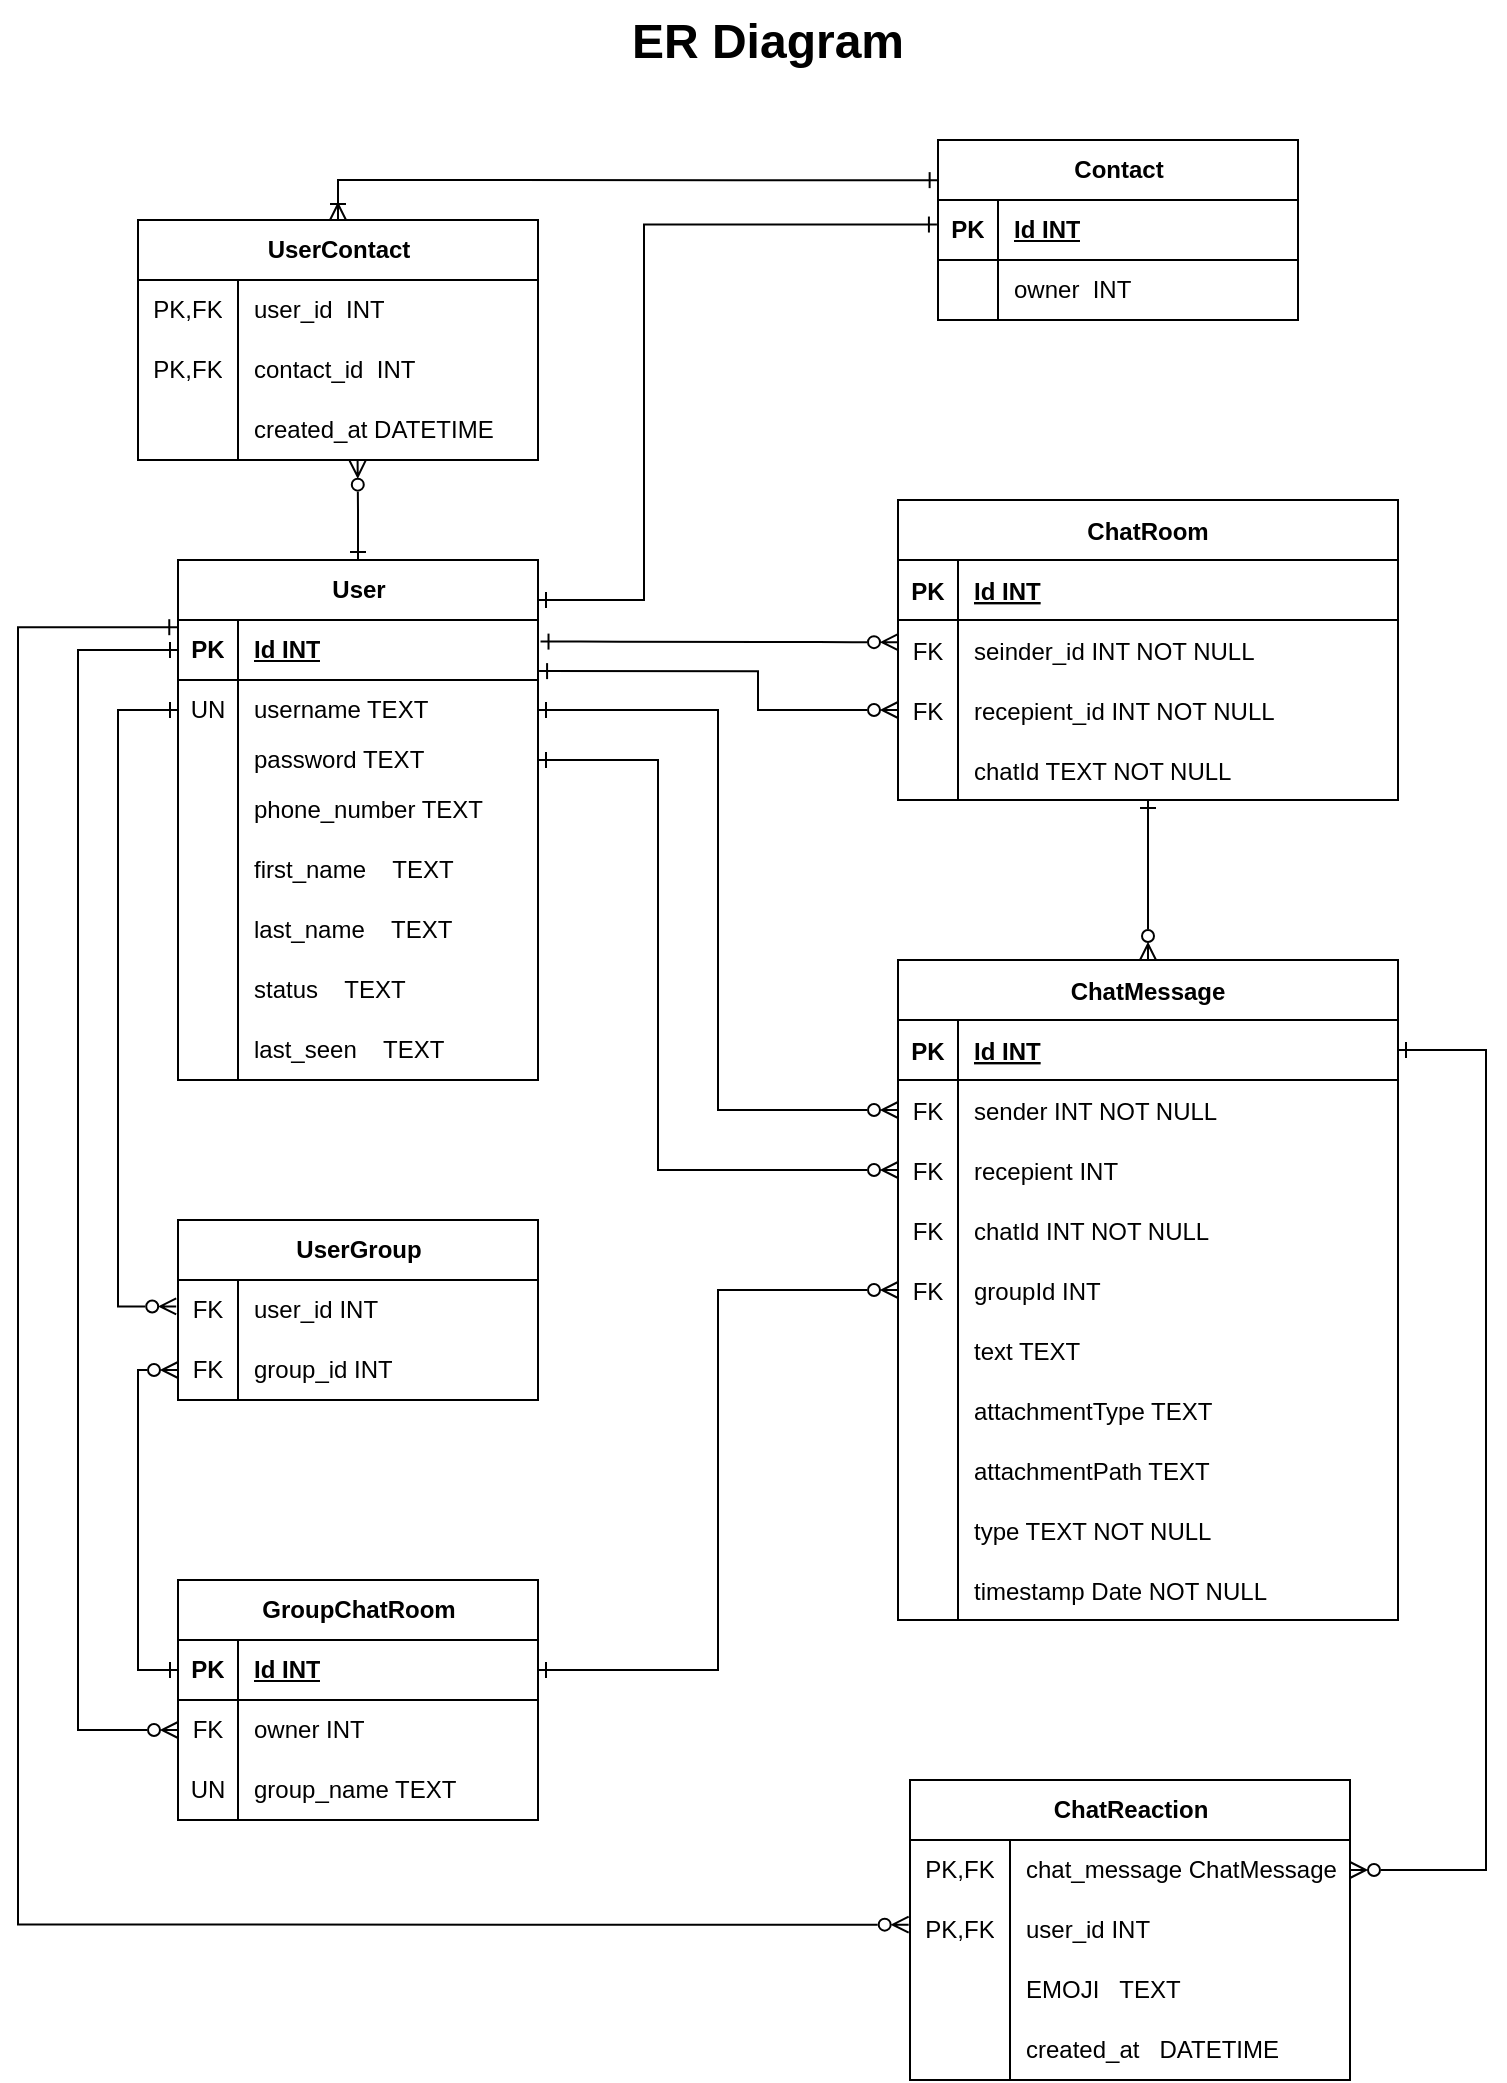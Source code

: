 <mxfile version="24.4.8" type="device">
  <diagram id="R2lEEEUBdFMjLlhIrx00" name="Page-1">
    <mxGraphModel dx="1434" dy="835" grid="1" gridSize="10" guides="1" tooltips="1" connect="1" arrows="1" fold="1" page="1" pageScale="1" pageWidth="850" pageHeight="1100" math="0" shadow="0" extFonts="Permanent Marker^https://fonts.googleapis.com/css?family=Permanent+Marker">
      <root>
        <mxCell id="0" />
        <mxCell id="1" parent="0" />
        <mxCell id="C-vyLk0tnHw3VtMMgP7b-1" value="" style="edgeStyle=entityRelationEdgeStyle;endArrow=ERzeroToMany;startArrow=ERone;endFill=0;startFill=0;exitX=1.007;exitY=0.36;exitDx=0;exitDy=0;entryX=0;entryY=0.369;entryDx=0;entryDy=0;entryPerimeter=0;exitPerimeter=0;" parent="1" source="bMunVsMbUiDfaoadQTU7-19" target="C-vyLk0tnHw3VtMMgP7b-9" edge="1">
          <mxGeometry width="100" height="100" relative="1" as="geometry">
            <mxPoint x="360" y="245.0" as="sourcePoint" />
            <mxPoint x="470" y="670" as="targetPoint" />
          </mxGeometry>
        </mxCell>
        <mxCell id="lLktH2KcSlSez15LRrK1-5" style="edgeStyle=orthogonalEdgeStyle;rounded=0;orthogonalLoop=1;jettySize=auto;html=1;entryX=0.5;entryY=0;entryDx=0;entryDy=0;endArrow=ERzeroToMany;endFill=0;startArrow=ERone;startFill=0;" parent="1" source="C-vyLk0tnHw3VtMMgP7b-2" target="C-vyLk0tnHw3VtMMgP7b-13" edge="1">
          <mxGeometry relative="1" as="geometry" />
        </mxCell>
        <mxCell id="C-vyLk0tnHw3VtMMgP7b-2" value="ChatRoom" style="shape=table;startSize=30;container=1;collapsible=1;childLayout=tableLayout;fixedRows=1;rowLines=0;fontStyle=1;align=center;resizeLast=1;" parent="1" vertex="1">
          <mxGeometry x="490" y="250" width="250" height="150" as="geometry" />
        </mxCell>
        <mxCell id="C-vyLk0tnHw3VtMMgP7b-3" value="" style="shape=partialRectangle;collapsible=0;dropTarget=0;pointerEvents=0;fillColor=none;points=[[0,0.5],[1,0.5]];portConstraint=eastwest;top=0;left=0;right=0;bottom=1;" parent="C-vyLk0tnHw3VtMMgP7b-2" vertex="1">
          <mxGeometry y="30" width="250" height="30" as="geometry" />
        </mxCell>
        <mxCell id="C-vyLk0tnHw3VtMMgP7b-4" value="PK" style="shape=partialRectangle;overflow=hidden;connectable=0;fillColor=none;top=0;left=0;bottom=0;right=0;fontStyle=1;" parent="C-vyLk0tnHw3VtMMgP7b-3" vertex="1">
          <mxGeometry width="30" height="30" as="geometry">
            <mxRectangle width="30" height="30" as="alternateBounds" />
          </mxGeometry>
        </mxCell>
        <mxCell id="C-vyLk0tnHw3VtMMgP7b-5" value="Id INT" style="shape=partialRectangle;overflow=hidden;connectable=0;fillColor=none;top=0;left=0;bottom=0;right=0;align=left;spacingLeft=6;fontStyle=5;" parent="C-vyLk0tnHw3VtMMgP7b-3" vertex="1">
          <mxGeometry x="30" width="220" height="30" as="geometry">
            <mxRectangle width="220" height="30" as="alternateBounds" />
          </mxGeometry>
        </mxCell>
        <mxCell id="C-vyLk0tnHw3VtMMgP7b-9" value="" style="shape=partialRectangle;collapsible=0;dropTarget=0;pointerEvents=0;fillColor=none;points=[[0,0.5],[1,0.5]];portConstraint=eastwest;top=0;left=0;right=0;bottom=0;" parent="C-vyLk0tnHw3VtMMgP7b-2" vertex="1">
          <mxGeometry y="60" width="250" height="30" as="geometry" />
        </mxCell>
        <mxCell id="C-vyLk0tnHw3VtMMgP7b-10" value="FK" style="shape=partialRectangle;overflow=hidden;connectable=0;fillColor=none;top=0;left=0;bottom=0;right=0;" parent="C-vyLk0tnHw3VtMMgP7b-9" vertex="1">
          <mxGeometry width="30" height="30" as="geometry">
            <mxRectangle width="30" height="30" as="alternateBounds" />
          </mxGeometry>
        </mxCell>
        <mxCell id="C-vyLk0tnHw3VtMMgP7b-11" value="seinder_id INT NOT NULL" style="shape=partialRectangle;overflow=hidden;connectable=0;fillColor=none;top=0;left=0;bottom=0;right=0;align=left;spacingLeft=6;" parent="C-vyLk0tnHw3VtMMgP7b-9" vertex="1">
          <mxGeometry x="30" width="220" height="30" as="geometry">
            <mxRectangle width="220" height="30" as="alternateBounds" />
          </mxGeometry>
        </mxCell>
        <mxCell id="bMunVsMbUiDfaoadQTU7-78" value="" style="shape=partialRectangle;collapsible=0;dropTarget=0;pointerEvents=0;fillColor=none;points=[[0,0.5],[1,0.5]];portConstraint=eastwest;top=0;left=0;right=0;bottom=0;" parent="C-vyLk0tnHw3VtMMgP7b-2" vertex="1">
          <mxGeometry y="90" width="250" height="30" as="geometry" />
        </mxCell>
        <mxCell id="bMunVsMbUiDfaoadQTU7-79" value="FK" style="shape=partialRectangle;overflow=hidden;connectable=0;fillColor=none;top=0;left=0;bottom=0;right=0;" parent="bMunVsMbUiDfaoadQTU7-78" vertex="1">
          <mxGeometry width="30" height="30" as="geometry">
            <mxRectangle width="30" height="30" as="alternateBounds" />
          </mxGeometry>
        </mxCell>
        <mxCell id="bMunVsMbUiDfaoadQTU7-80" value="recepient_id INT NOT NULL" style="shape=partialRectangle;overflow=hidden;connectable=0;fillColor=none;top=0;left=0;bottom=0;right=0;align=left;spacingLeft=6;" parent="bMunVsMbUiDfaoadQTU7-78" vertex="1">
          <mxGeometry x="30" width="220" height="30" as="geometry">
            <mxRectangle width="220" height="30" as="alternateBounds" />
          </mxGeometry>
        </mxCell>
        <mxCell id="C-vyLk0tnHw3VtMMgP7b-6" value="" style="shape=partialRectangle;collapsible=0;dropTarget=0;pointerEvents=0;fillColor=none;points=[[0,0.5],[1,0.5]];portConstraint=eastwest;top=0;left=0;right=0;bottom=0;" parent="C-vyLk0tnHw3VtMMgP7b-2" vertex="1">
          <mxGeometry y="120" width="250" height="30" as="geometry" />
        </mxCell>
        <mxCell id="C-vyLk0tnHw3VtMMgP7b-7" value="" style="shape=partialRectangle;overflow=hidden;connectable=0;fillColor=none;top=0;left=0;bottom=0;right=0;" parent="C-vyLk0tnHw3VtMMgP7b-6" vertex="1">
          <mxGeometry width="30" height="30" as="geometry">
            <mxRectangle width="30" height="30" as="alternateBounds" />
          </mxGeometry>
        </mxCell>
        <mxCell id="C-vyLk0tnHw3VtMMgP7b-8" value="chatId TEXT NOT NULL" style="shape=partialRectangle;overflow=hidden;connectable=0;fillColor=none;top=0;left=0;bottom=0;right=0;align=left;spacingLeft=6;" parent="C-vyLk0tnHw3VtMMgP7b-6" vertex="1">
          <mxGeometry x="30" width="220" height="30" as="geometry">
            <mxRectangle width="220" height="30" as="alternateBounds" />
          </mxGeometry>
        </mxCell>
        <mxCell id="yRsMwggTrDr7dZUMtXAs-10" style="edgeStyle=orthogonalEdgeStyle;rounded=0;orthogonalLoop=1;jettySize=auto;html=1;entryX=0;entryY=0.5;entryDx=0;entryDy=0;endArrow=ERzeroToMany;endFill=0;startArrow=ERone;startFill=0;exitX=1;exitY=0.5;exitDx=0;exitDy=0;" parent="1" source="bMunVsMbUiDfaoadQTU7-22" target="C-vyLk0tnHw3VtMMgP7b-17" edge="1">
          <mxGeometry relative="1" as="geometry">
            <mxPoint x="235" y="430" as="sourcePoint" />
          </mxGeometry>
        </mxCell>
        <mxCell id="bMunVsMbUiDfaoadQTU7-18" value="User" style="shape=table;startSize=30;container=1;collapsible=1;childLayout=tableLayout;fixedRows=1;rowLines=0;fontStyle=1;align=center;resizeLast=1;html=1;" parent="1" vertex="1">
          <mxGeometry x="130" y="280" width="180" height="260" as="geometry" />
        </mxCell>
        <mxCell id="bMunVsMbUiDfaoadQTU7-19" value="" style="shape=tableRow;horizontal=0;startSize=0;swimlaneHead=0;swimlaneBody=0;fillColor=none;collapsible=0;dropTarget=0;points=[[0,0.5],[1,0.5]];portConstraint=eastwest;top=0;left=0;right=0;bottom=1;" parent="bMunVsMbUiDfaoadQTU7-18" vertex="1">
          <mxGeometry y="30" width="180" height="30" as="geometry" />
        </mxCell>
        <mxCell id="bMunVsMbUiDfaoadQTU7-20" value="PK" style="shape=partialRectangle;connectable=0;fillColor=none;top=0;left=0;bottom=0;right=0;fontStyle=1;overflow=hidden;whiteSpace=wrap;html=1;" parent="bMunVsMbUiDfaoadQTU7-19" vertex="1">
          <mxGeometry width="30" height="30" as="geometry">
            <mxRectangle width="30" height="30" as="alternateBounds" />
          </mxGeometry>
        </mxCell>
        <mxCell id="bMunVsMbUiDfaoadQTU7-21" value="Id INT" style="shape=partialRectangle;connectable=0;fillColor=none;top=0;left=0;bottom=0;right=0;align=left;spacingLeft=6;fontStyle=5;overflow=hidden;whiteSpace=wrap;html=1;" parent="bMunVsMbUiDfaoadQTU7-19" vertex="1">
          <mxGeometry x="30" width="150" height="30" as="geometry">
            <mxRectangle width="150" height="30" as="alternateBounds" />
          </mxGeometry>
        </mxCell>
        <mxCell id="bMunVsMbUiDfaoadQTU7-22" value="" style="shape=tableRow;horizontal=0;startSize=0;swimlaneHead=0;swimlaneBody=0;fillColor=none;collapsible=0;dropTarget=0;points=[[0,0.5],[1,0.5]];portConstraint=eastwest;top=0;left=0;right=0;bottom=0;" parent="bMunVsMbUiDfaoadQTU7-18" vertex="1">
          <mxGeometry y="60" width="180" height="30" as="geometry" />
        </mxCell>
        <mxCell id="bMunVsMbUiDfaoadQTU7-23" value="UN" style="shape=partialRectangle;connectable=0;fillColor=none;top=0;left=0;bottom=0;right=0;editable=1;overflow=hidden;whiteSpace=wrap;html=1;" parent="bMunVsMbUiDfaoadQTU7-22" vertex="1">
          <mxGeometry width="30" height="30" as="geometry">
            <mxRectangle width="30" height="30" as="alternateBounds" />
          </mxGeometry>
        </mxCell>
        <mxCell id="bMunVsMbUiDfaoadQTU7-24" value="username TEXT" style="shape=partialRectangle;connectable=0;fillColor=none;top=0;left=0;bottom=0;right=0;align=left;spacingLeft=6;overflow=hidden;whiteSpace=wrap;html=1;" parent="bMunVsMbUiDfaoadQTU7-22" vertex="1">
          <mxGeometry x="30" width="150" height="30" as="geometry">
            <mxRectangle width="150" height="30" as="alternateBounds" />
          </mxGeometry>
        </mxCell>
        <mxCell id="bMunVsMbUiDfaoadQTU7-25" value="" style="shape=tableRow;horizontal=0;startSize=0;swimlaneHead=0;swimlaneBody=0;fillColor=none;collapsible=0;dropTarget=0;points=[[0,0.5],[1,0.5]];portConstraint=eastwest;top=0;left=0;right=0;bottom=0;" parent="bMunVsMbUiDfaoadQTU7-18" vertex="1">
          <mxGeometry y="90" width="180" height="20" as="geometry" />
        </mxCell>
        <mxCell id="bMunVsMbUiDfaoadQTU7-26" value="" style="shape=partialRectangle;connectable=0;fillColor=none;top=0;left=0;bottom=0;right=0;editable=1;overflow=hidden;whiteSpace=wrap;html=1;" parent="bMunVsMbUiDfaoadQTU7-25" vertex="1">
          <mxGeometry width="30" height="20" as="geometry">
            <mxRectangle width="30" height="20" as="alternateBounds" />
          </mxGeometry>
        </mxCell>
        <mxCell id="bMunVsMbUiDfaoadQTU7-27" value="password TEXT" style="shape=partialRectangle;connectable=0;fillColor=none;top=0;left=0;bottom=0;right=0;align=left;spacingLeft=6;overflow=hidden;whiteSpace=wrap;html=1;" parent="bMunVsMbUiDfaoadQTU7-25" vertex="1">
          <mxGeometry x="30" width="150" height="20" as="geometry">
            <mxRectangle width="150" height="20" as="alternateBounds" />
          </mxGeometry>
        </mxCell>
        <mxCell id="bMunVsMbUiDfaoadQTU7-28" value="" style="shape=tableRow;horizontal=0;startSize=0;swimlaneHead=0;swimlaneBody=0;fillColor=none;collapsible=0;dropTarget=0;points=[[0,0.5],[1,0.5]];portConstraint=eastwest;top=0;left=0;right=0;bottom=0;" parent="bMunVsMbUiDfaoadQTU7-18" vertex="1">
          <mxGeometry y="110" width="180" height="30" as="geometry" />
        </mxCell>
        <mxCell id="bMunVsMbUiDfaoadQTU7-29" value="" style="shape=partialRectangle;connectable=0;fillColor=none;top=0;left=0;bottom=0;right=0;editable=1;overflow=hidden;whiteSpace=wrap;html=1;" parent="bMunVsMbUiDfaoadQTU7-28" vertex="1">
          <mxGeometry width="30" height="30" as="geometry">
            <mxRectangle width="30" height="30" as="alternateBounds" />
          </mxGeometry>
        </mxCell>
        <mxCell id="bMunVsMbUiDfaoadQTU7-30" value="phone_number TEXT" style="shape=partialRectangle;connectable=0;fillColor=none;top=0;left=0;bottom=0;right=0;align=left;spacingLeft=6;overflow=hidden;whiteSpace=wrap;html=1;" parent="bMunVsMbUiDfaoadQTU7-28" vertex="1">
          <mxGeometry x="30" width="150" height="30" as="geometry">
            <mxRectangle width="150" height="30" as="alternateBounds" />
          </mxGeometry>
        </mxCell>
        <mxCell id="bMunVsMbUiDfaoadQTU7-31" value="" style="shape=tableRow;horizontal=0;startSize=0;swimlaneHead=0;swimlaneBody=0;fillColor=none;collapsible=0;dropTarget=0;points=[[0,0.5],[1,0.5]];portConstraint=eastwest;top=0;left=0;right=0;bottom=0;" parent="bMunVsMbUiDfaoadQTU7-18" vertex="1">
          <mxGeometry y="140" width="180" height="30" as="geometry" />
        </mxCell>
        <mxCell id="bMunVsMbUiDfaoadQTU7-32" value="" style="shape=partialRectangle;connectable=0;fillColor=none;top=0;left=0;bottom=0;right=0;editable=1;overflow=hidden;whiteSpace=wrap;html=1;" parent="bMunVsMbUiDfaoadQTU7-31" vertex="1">
          <mxGeometry width="30" height="30" as="geometry">
            <mxRectangle width="30" height="30" as="alternateBounds" />
          </mxGeometry>
        </mxCell>
        <mxCell id="bMunVsMbUiDfaoadQTU7-33" value="first_name&amp;nbsp; &amp;nbsp; TEXT" style="shape=partialRectangle;connectable=0;fillColor=none;top=0;left=0;bottom=0;right=0;align=left;spacingLeft=6;overflow=hidden;whiteSpace=wrap;html=1;" parent="bMunVsMbUiDfaoadQTU7-31" vertex="1">
          <mxGeometry x="30" width="150" height="30" as="geometry">
            <mxRectangle width="150" height="30" as="alternateBounds" />
          </mxGeometry>
        </mxCell>
        <mxCell id="bMunVsMbUiDfaoadQTU7-34" value="" style="shape=tableRow;horizontal=0;startSize=0;swimlaneHead=0;swimlaneBody=0;fillColor=none;collapsible=0;dropTarget=0;points=[[0,0.5],[1,0.5]];portConstraint=eastwest;top=0;left=0;right=0;bottom=0;" parent="bMunVsMbUiDfaoadQTU7-18" vertex="1">
          <mxGeometry y="170" width="180" height="30" as="geometry" />
        </mxCell>
        <mxCell id="bMunVsMbUiDfaoadQTU7-35" value="" style="shape=partialRectangle;connectable=0;fillColor=none;top=0;left=0;bottom=0;right=0;editable=1;overflow=hidden;whiteSpace=wrap;html=1;" parent="bMunVsMbUiDfaoadQTU7-34" vertex="1">
          <mxGeometry width="30" height="30" as="geometry">
            <mxRectangle width="30" height="30" as="alternateBounds" />
          </mxGeometry>
        </mxCell>
        <mxCell id="bMunVsMbUiDfaoadQTU7-36" value="last_name&amp;nbsp; &amp;nbsp; TEXT" style="shape=partialRectangle;connectable=0;fillColor=none;top=0;left=0;bottom=0;right=0;align=left;spacingLeft=6;overflow=hidden;whiteSpace=wrap;html=1;" parent="bMunVsMbUiDfaoadQTU7-34" vertex="1">
          <mxGeometry x="30" width="150" height="30" as="geometry">
            <mxRectangle width="150" height="30" as="alternateBounds" />
          </mxGeometry>
        </mxCell>
        <mxCell id="bMunVsMbUiDfaoadQTU7-37" value="" style="shape=tableRow;horizontal=0;startSize=0;swimlaneHead=0;swimlaneBody=0;fillColor=none;collapsible=0;dropTarget=0;points=[[0,0.5],[1,0.5]];portConstraint=eastwest;top=0;left=0;right=0;bottom=0;" parent="bMunVsMbUiDfaoadQTU7-18" vertex="1">
          <mxGeometry y="200" width="180" height="30" as="geometry" />
        </mxCell>
        <mxCell id="bMunVsMbUiDfaoadQTU7-38" value="" style="shape=partialRectangle;connectable=0;fillColor=none;top=0;left=0;bottom=0;right=0;editable=1;overflow=hidden;whiteSpace=wrap;html=1;" parent="bMunVsMbUiDfaoadQTU7-37" vertex="1">
          <mxGeometry width="30" height="30" as="geometry">
            <mxRectangle width="30" height="30" as="alternateBounds" />
          </mxGeometry>
        </mxCell>
        <mxCell id="bMunVsMbUiDfaoadQTU7-39" value="status&amp;nbsp; &amp;nbsp; TEXT" style="shape=partialRectangle;connectable=0;fillColor=none;top=0;left=0;bottom=0;right=0;align=left;spacingLeft=6;overflow=hidden;whiteSpace=wrap;html=1;" parent="bMunVsMbUiDfaoadQTU7-37" vertex="1">
          <mxGeometry x="30" width="150" height="30" as="geometry">
            <mxRectangle width="150" height="30" as="alternateBounds" />
          </mxGeometry>
        </mxCell>
        <mxCell id="lLktH2KcSlSez15LRrK1-1" value="" style="shape=tableRow;horizontal=0;startSize=0;swimlaneHead=0;swimlaneBody=0;fillColor=none;collapsible=0;dropTarget=0;points=[[0,0.5],[1,0.5]];portConstraint=eastwest;top=0;left=0;right=0;bottom=0;" parent="bMunVsMbUiDfaoadQTU7-18" vertex="1">
          <mxGeometry y="230" width="180" height="30" as="geometry" />
        </mxCell>
        <mxCell id="lLktH2KcSlSez15LRrK1-2" value="" style="shape=partialRectangle;connectable=0;fillColor=none;top=0;left=0;bottom=0;right=0;editable=1;overflow=hidden;whiteSpace=wrap;html=1;" parent="lLktH2KcSlSez15LRrK1-1" vertex="1">
          <mxGeometry width="30" height="30" as="geometry">
            <mxRectangle width="30" height="30" as="alternateBounds" />
          </mxGeometry>
        </mxCell>
        <mxCell id="lLktH2KcSlSez15LRrK1-3" value="last_seen&amp;nbsp; &amp;nbsp; TEXT" style="shape=partialRectangle;connectable=0;fillColor=none;top=0;left=0;bottom=0;right=0;align=left;spacingLeft=6;overflow=hidden;whiteSpace=wrap;html=1;" parent="lLktH2KcSlSez15LRrK1-1" vertex="1">
          <mxGeometry x="30" width="150" height="30" as="geometry">
            <mxRectangle width="150" height="30" as="alternateBounds" />
          </mxGeometry>
        </mxCell>
        <mxCell id="AExXZGijqKHbRIDh_dop-1" value="GroupChatRoom" style="shape=table;startSize=30;container=1;collapsible=1;childLayout=tableLayout;fixedRows=1;rowLines=0;fontStyle=1;align=center;resizeLast=1;html=1;" parent="1" vertex="1">
          <mxGeometry x="130" y="790" width="180" height="120" as="geometry" />
        </mxCell>
        <mxCell id="AExXZGijqKHbRIDh_dop-2" value="" style="shape=tableRow;horizontal=0;startSize=0;swimlaneHead=0;swimlaneBody=0;fillColor=none;collapsible=0;dropTarget=0;points=[[0,0.5],[1,0.5]];portConstraint=eastwest;top=0;left=0;right=0;bottom=1;" parent="AExXZGijqKHbRIDh_dop-1" vertex="1">
          <mxGeometry y="30" width="180" height="30" as="geometry" />
        </mxCell>
        <mxCell id="AExXZGijqKHbRIDh_dop-3" value="PK" style="shape=partialRectangle;connectable=0;fillColor=none;top=0;left=0;bottom=0;right=0;fontStyle=1;overflow=hidden;whiteSpace=wrap;html=1;" parent="AExXZGijqKHbRIDh_dop-2" vertex="1">
          <mxGeometry width="30" height="30" as="geometry">
            <mxRectangle width="30" height="30" as="alternateBounds" />
          </mxGeometry>
        </mxCell>
        <mxCell id="AExXZGijqKHbRIDh_dop-4" value="Id INT" style="shape=partialRectangle;connectable=0;fillColor=none;top=0;left=0;bottom=0;right=0;align=left;spacingLeft=6;fontStyle=5;overflow=hidden;whiteSpace=wrap;html=1;" parent="AExXZGijqKHbRIDh_dop-2" vertex="1">
          <mxGeometry x="30" width="150" height="30" as="geometry">
            <mxRectangle width="150" height="30" as="alternateBounds" />
          </mxGeometry>
        </mxCell>
        <mxCell id="AExXZGijqKHbRIDh_dop-5" value="" style="shape=tableRow;horizontal=0;startSize=0;swimlaneHead=0;swimlaneBody=0;fillColor=none;collapsible=0;dropTarget=0;points=[[0,0.5],[1,0.5]];portConstraint=eastwest;top=0;left=0;right=0;bottom=0;" parent="AExXZGijqKHbRIDh_dop-1" vertex="1">
          <mxGeometry y="60" width="180" height="30" as="geometry" />
        </mxCell>
        <mxCell id="AExXZGijqKHbRIDh_dop-6" value="FK" style="shape=partialRectangle;connectable=0;fillColor=none;top=0;left=0;bottom=0;right=0;editable=1;overflow=hidden;whiteSpace=wrap;html=1;" parent="AExXZGijqKHbRIDh_dop-5" vertex="1">
          <mxGeometry width="30" height="30" as="geometry">
            <mxRectangle width="30" height="30" as="alternateBounds" />
          </mxGeometry>
        </mxCell>
        <mxCell id="AExXZGijqKHbRIDh_dop-7" value="owner INT" style="shape=partialRectangle;connectable=0;fillColor=none;top=0;left=0;bottom=0;right=0;align=left;spacingLeft=6;overflow=hidden;whiteSpace=wrap;html=1;" parent="AExXZGijqKHbRIDh_dop-5" vertex="1">
          <mxGeometry x="30" width="150" height="30" as="geometry">
            <mxRectangle width="150" height="30" as="alternateBounds" />
          </mxGeometry>
        </mxCell>
        <mxCell id="G1g9cbDwB-sMTxGQoout-19" value="" style="shape=tableRow;horizontal=0;startSize=0;swimlaneHead=0;swimlaneBody=0;fillColor=none;collapsible=0;dropTarget=0;points=[[0,0.5],[1,0.5]];portConstraint=eastwest;top=0;left=0;right=0;bottom=0;" parent="AExXZGijqKHbRIDh_dop-1" vertex="1">
          <mxGeometry y="90" width="180" height="30" as="geometry" />
        </mxCell>
        <mxCell id="G1g9cbDwB-sMTxGQoout-20" value="UN" style="shape=partialRectangle;connectable=0;fillColor=none;top=0;left=0;bottom=0;right=0;editable=1;overflow=hidden;whiteSpace=wrap;html=1;" parent="G1g9cbDwB-sMTxGQoout-19" vertex="1">
          <mxGeometry width="30" height="30" as="geometry">
            <mxRectangle width="30" height="30" as="alternateBounds" />
          </mxGeometry>
        </mxCell>
        <mxCell id="G1g9cbDwB-sMTxGQoout-21" value="group_name TEXT" style="shape=partialRectangle;connectable=0;fillColor=none;top=0;left=0;bottom=0;right=0;align=left;spacingLeft=6;overflow=hidden;whiteSpace=wrap;html=1;" parent="G1g9cbDwB-sMTxGQoout-19" vertex="1">
          <mxGeometry x="30" width="150" height="30" as="geometry">
            <mxRectangle width="150" height="30" as="alternateBounds" />
          </mxGeometry>
        </mxCell>
        <mxCell id="G1g9cbDwB-sMTxGQoout-1" value="UserGroup" style="shape=table;startSize=30;container=1;collapsible=1;childLayout=tableLayout;fixedRows=1;rowLines=0;fontStyle=1;align=center;resizeLast=1;html=1;" parent="1" vertex="1">
          <mxGeometry x="130" y="610" width="180" height="90" as="geometry" />
        </mxCell>
        <mxCell id="G1g9cbDwB-sMTxGQoout-5" value="" style="shape=tableRow;horizontal=0;startSize=0;swimlaneHead=0;swimlaneBody=0;fillColor=none;collapsible=0;dropTarget=0;points=[[0,0.5],[1,0.5]];portConstraint=eastwest;top=0;left=0;right=0;bottom=0;" parent="G1g9cbDwB-sMTxGQoout-1" vertex="1">
          <mxGeometry y="30" width="180" height="30" as="geometry" />
        </mxCell>
        <mxCell id="G1g9cbDwB-sMTxGQoout-6" value="FK" style="shape=partialRectangle;connectable=0;fillColor=none;top=0;left=0;bottom=0;right=0;editable=1;overflow=hidden;whiteSpace=wrap;html=1;" parent="G1g9cbDwB-sMTxGQoout-5" vertex="1">
          <mxGeometry width="30" height="30" as="geometry">
            <mxRectangle width="30" height="30" as="alternateBounds" />
          </mxGeometry>
        </mxCell>
        <mxCell id="G1g9cbDwB-sMTxGQoout-7" value="user_id INT" style="shape=partialRectangle;connectable=0;fillColor=none;top=0;left=0;bottom=0;right=0;align=left;spacingLeft=6;overflow=hidden;whiteSpace=wrap;html=1;" parent="G1g9cbDwB-sMTxGQoout-5" vertex="1">
          <mxGeometry x="30" width="150" height="30" as="geometry">
            <mxRectangle width="150" height="30" as="alternateBounds" />
          </mxGeometry>
        </mxCell>
        <mxCell id="G1g9cbDwB-sMTxGQoout-8" value="" style="shape=tableRow;horizontal=0;startSize=0;swimlaneHead=0;swimlaneBody=0;fillColor=none;collapsible=0;dropTarget=0;points=[[0,0.5],[1,0.5]];portConstraint=eastwest;top=0;left=0;right=0;bottom=0;" parent="G1g9cbDwB-sMTxGQoout-1" vertex="1">
          <mxGeometry y="60" width="180" height="30" as="geometry" />
        </mxCell>
        <mxCell id="G1g9cbDwB-sMTxGQoout-9" value="FK" style="shape=partialRectangle;connectable=0;fillColor=none;top=0;left=0;bottom=0;right=0;editable=1;overflow=hidden;whiteSpace=wrap;html=1;" parent="G1g9cbDwB-sMTxGQoout-8" vertex="1">
          <mxGeometry width="30" height="30" as="geometry">
            <mxRectangle width="30" height="30" as="alternateBounds" />
          </mxGeometry>
        </mxCell>
        <mxCell id="G1g9cbDwB-sMTxGQoout-10" value="group_id INT" style="shape=partialRectangle;connectable=0;fillColor=none;top=0;left=0;bottom=0;right=0;align=left;spacingLeft=6;overflow=hidden;whiteSpace=wrap;html=1;" parent="G1g9cbDwB-sMTxGQoout-8" vertex="1">
          <mxGeometry x="30" width="150" height="30" as="geometry">
            <mxRectangle width="150" height="30" as="alternateBounds" />
          </mxGeometry>
        </mxCell>
        <mxCell id="G1g9cbDwB-sMTxGQoout-23" style="edgeStyle=orthogonalEdgeStyle;rounded=0;orthogonalLoop=1;jettySize=auto;html=1;entryX=0;entryY=0.5;entryDx=0;entryDy=0;endArrow=ERzeroToMany;endFill=0;startArrow=ERone;startFill=0;exitX=0;exitY=0.5;exitDx=0;exitDy=0;" parent="1" source="bMunVsMbUiDfaoadQTU7-19" target="AExXZGijqKHbRIDh_dop-5" edge="1">
          <mxGeometry relative="1" as="geometry">
            <Array as="points">
              <mxPoint x="80" y="325" />
              <mxPoint x="80" y="865" />
            </Array>
          </mxGeometry>
        </mxCell>
        <mxCell id="C-vyLk0tnHw3VtMMgP7b-13" value="ChatMessage" style="shape=table;startSize=30;container=1;collapsible=1;childLayout=tableLayout;fixedRows=1;rowLines=0;fontStyle=1;align=center;resizeLast=1;" parent="1" vertex="1">
          <mxGeometry x="490" y="480" width="250" height="330" as="geometry" />
        </mxCell>
        <mxCell id="C-vyLk0tnHw3VtMMgP7b-14" value="" style="shape=partialRectangle;collapsible=0;dropTarget=0;pointerEvents=0;fillColor=none;points=[[0,0.5],[1,0.5]];portConstraint=eastwest;top=0;left=0;right=0;bottom=1;" parent="C-vyLk0tnHw3VtMMgP7b-13" vertex="1">
          <mxGeometry y="30" width="250" height="30" as="geometry" />
        </mxCell>
        <mxCell id="C-vyLk0tnHw3VtMMgP7b-15" value="PK" style="shape=partialRectangle;overflow=hidden;connectable=0;fillColor=none;top=0;left=0;bottom=0;right=0;fontStyle=1;" parent="C-vyLk0tnHw3VtMMgP7b-14" vertex="1">
          <mxGeometry width="30" height="30" as="geometry">
            <mxRectangle width="30" height="30" as="alternateBounds" />
          </mxGeometry>
        </mxCell>
        <mxCell id="C-vyLk0tnHw3VtMMgP7b-16" value="Id INT" style="shape=partialRectangle;overflow=hidden;connectable=0;fillColor=none;top=0;left=0;bottom=0;right=0;align=left;spacingLeft=6;fontStyle=5;" parent="C-vyLk0tnHw3VtMMgP7b-14" vertex="1">
          <mxGeometry x="30" width="220" height="30" as="geometry">
            <mxRectangle width="220" height="30" as="alternateBounds" />
          </mxGeometry>
        </mxCell>
        <mxCell id="C-vyLk0tnHw3VtMMgP7b-17" value="" style="shape=partialRectangle;collapsible=0;dropTarget=0;pointerEvents=0;fillColor=none;points=[[0,0.5],[1,0.5]];portConstraint=eastwest;top=0;left=0;right=0;bottom=0;" parent="C-vyLk0tnHw3VtMMgP7b-13" vertex="1">
          <mxGeometry y="60" width="250" height="30" as="geometry" />
        </mxCell>
        <mxCell id="C-vyLk0tnHw3VtMMgP7b-18" value="FK" style="shape=partialRectangle;overflow=hidden;connectable=0;fillColor=none;top=0;left=0;bottom=0;right=0;" parent="C-vyLk0tnHw3VtMMgP7b-17" vertex="1">
          <mxGeometry width="30" height="30" as="geometry">
            <mxRectangle width="30" height="30" as="alternateBounds" />
          </mxGeometry>
        </mxCell>
        <mxCell id="C-vyLk0tnHw3VtMMgP7b-19" value="sender INT NOT NULL" style="shape=partialRectangle;overflow=hidden;connectable=0;fillColor=none;top=0;left=0;bottom=0;right=0;align=left;spacingLeft=6;" parent="C-vyLk0tnHw3VtMMgP7b-17" vertex="1">
          <mxGeometry x="30" width="220" height="30" as="geometry">
            <mxRectangle width="220" height="30" as="alternateBounds" />
          </mxGeometry>
        </mxCell>
        <mxCell id="C-vyLk0tnHw3VtMMgP7b-20" value="" style="shape=partialRectangle;collapsible=0;dropTarget=0;pointerEvents=0;fillColor=none;points=[[0,0.5],[1,0.5]];portConstraint=eastwest;top=0;left=0;right=0;bottom=0;" parent="C-vyLk0tnHw3VtMMgP7b-13" vertex="1">
          <mxGeometry y="90" width="250" height="30" as="geometry" />
        </mxCell>
        <mxCell id="C-vyLk0tnHw3VtMMgP7b-21" value="FK" style="shape=partialRectangle;overflow=hidden;connectable=0;fillColor=none;top=0;left=0;bottom=0;right=0;" parent="C-vyLk0tnHw3VtMMgP7b-20" vertex="1">
          <mxGeometry width="30" height="30" as="geometry">
            <mxRectangle width="30" height="30" as="alternateBounds" />
          </mxGeometry>
        </mxCell>
        <mxCell id="C-vyLk0tnHw3VtMMgP7b-22" value="recepient INT " style="shape=partialRectangle;overflow=hidden;connectable=0;fillColor=none;top=0;left=0;bottom=0;right=0;align=left;spacingLeft=6;" parent="C-vyLk0tnHw3VtMMgP7b-20" vertex="1">
          <mxGeometry x="30" width="220" height="30" as="geometry">
            <mxRectangle width="220" height="30" as="alternateBounds" />
          </mxGeometry>
        </mxCell>
        <mxCell id="bMunVsMbUiDfaoadQTU7-40" value="" style="shape=partialRectangle;collapsible=0;dropTarget=0;pointerEvents=0;fillColor=none;points=[[0,0.5],[1,0.5]];portConstraint=eastwest;top=0;left=0;right=0;bottom=0;" parent="C-vyLk0tnHw3VtMMgP7b-13" vertex="1">
          <mxGeometry y="120" width="250" height="30" as="geometry" />
        </mxCell>
        <mxCell id="bMunVsMbUiDfaoadQTU7-41" value="FK" style="shape=partialRectangle;overflow=hidden;connectable=0;fillColor=none;top=0;left=0;bottom=0;right=0;" parent="bMunVsMbUiDfaoadQTU7-40" vertex="1">
          <mxGeometry width="30" height="30" as="geometry">
            <mxRectangle width="30" height="30" as="alternateBounds" />
          </mxGeometry>
        </mxCell>
        <mxCell id="bMunVsMbUiDfaoadQTU7-42" value="chatId INT NOT NULL" style="shape=partialRectangle;overflow=hidden;connectable=0;fillColor=none;top=0;left=0;bottom=0;right=0;align=left;spacingLeft=6;" parent="bMunVsMbUiDfaoadQTU7-40" vertex="1">
          <mxGeometry x="30" width="220" height="30" as="geometry">
            <mxRectangle width="220" height="30" as="alternateBounds" />
          </mxGeometry>
        </mxCell>
        <mxCell id="G1g9cbDwB-sMTxGQoout-27" value="" style="shape=partialRectangle;collapsible=0;dropTarget=0;pointerEvents=0;fillColor=none;points=[[0,0.5],[1,0.5]];portConstraint=eastwest;top=0;left=0;right=0;bottom=0;" parent="C-vyLk0tnHw3VtMMgP7b-13" vertex="1">
          <mxGeometry y="150" width="250" height="30" as="geometry" />
        </mxCell>
        <mxCell id="G1g9cbDwB-sMTxGQoout-28" value="FK" style="shape=partialRectangle;overflow=hidden;connectable=0;fillColor=none;top=0;left=0;bottom=0;right=0;" parent="G1g9cbDwB-sMTxGQoout-27" vertex="1">
          <mxGeometry width="30" height="30" as="geometry">
            <mxRectangle width="30" height="30" as="alternateBounds" />
          </mxGeometry>
        </mxCell>
        <mxCell id="G1g9cbDwB-sMTxGQoout-29" value="groupId INT" style="shape=partialRectangle;overflow=hidden;connectable=0;fillColor=none;top=0;left=0;bottom=0;right=0;align=left;spacingLeft=6;" parent="G1g9cbDwB-sMTxGQoout-27" vertex="1">
          <mxGeometry x="30" width="220" height="30" as="geometry">
            <mxRectangle width="220" height="30" as="alternateBounds" />
          </mxGeometry>
        </mxCell>
        <mxCell id="G1g9cbDwB-sMTxGQoout-24" value="" style="shape=partialRectangle;collapsible=0;dropTarget=0;pointerEvents=0;fillColor=none;points=[[0,0.5],[1,0.5]];portConstraint=eastwest;top=0;left=0;right=0;bottom=0;" parent="C-vyLk0tnHw3VtMMgP7b-13" vertex="1">
          <mxGeometry y="180" width="250" height="30" as="geometry" />
        </mxCell>
        <mxCell id="G1g9cbDwB-sMTxGQoout-25" value="" style="shape=partialRectangle;overflow=hidden;connectable=0;fillColor=none;top=0;left=0;bottom=0;right=0;" parent="G1g9cbDwB-sMTxGQoout-24" vertex="1">
          <mxGeometry width="30" height="30" as="geometry">
            <mxRectangle width="30" height="30" as="alternateBounds" />
          </mxGeometry>
        </mxCell>
        <mxCell id="G1g9cbDwB-sMTxGQoout-26" value="text TEXT" style="shape=partialRectangle;overflow=hidden;connectable=0;fillColor=none;top=0;left=0;bottom=0;right=0;align=left;spacingLeft=6;" parent="G1g9cbDwB-sMTxGQoout-24" vertex="1">
          <mxGeometry x="30" width="220" height="30" as="geometry">
            <mxRectangle width="220" height="30" as="alternateBounds" />
          </mxGeometry>
        </mxCell>
        <mxCell id="bMunVsMbUiDfaoadQTU7-43" value="" style="shape=partialRectangle;collapsible=0;dropTarget=0;pointerEvents=0;fillColor=none;points=[[0,0.5],[1,0.5]];portConstraint=eastwest;top=0;left=0;right=0;bottom=0;" parent="C-vyLk0tnHw3VtMMgP7b-13" vertex="1">
          <mxGeometry y="210" width="250" height="30" as="geometry" />
        </mxCell>
        <mxCell id="bMunVsMbUiDfaoadQTU7-44" value="" style="shape=partialRectangle;overflow=hidden;connectable=0;fillColor=none;top=0;left=0;bottom=0;right=0;" parent="bMunVsMbUiDfaoadQTU7-43" vertex="1">
          <mxGeometry width="30" height="30" as="geometry">
            <mxRectangle width="30" height="30" as="alternateBounds" />
          </mxGeometry>
        </mxCell>
        <mxCell id="bMunVsMbUiDfaoadQTU7-45" value="attachmentType TEXT" style="shape=partialRectangle;overflow=hidden;connectable=0;fillColor=none;top=0;left=0;bottom=0;right=0;align=left;spacingLeft=6;" parent="bMunVsMbUiDfaoadQTU7-43" vertex="1">
          <mxGeometry x="30" width="220" height="30" as="geometry">
            <mxRectangle width="220" height="30" as="alternateBounds" />
          </mxGeometry>
        </mxCell>
        <mxCell id="bMunVsMbUiDfaoadQTU7-46" value="" style="shape=partialRectangle;collapsible=0;dropTarget=0;pointerEvents=0;fillColor=none;points=[[0,0.5],[1,0.5]];portConstraint=eastwest;top=0;left=0;right=0;bottom=0;" parent="C-vyLk0tnHw3VtMMgP7b-13" vertex="1">
          <mxGeometry y="240" width="250" height="30" as="geometry" />
        </mxCell>
        <mxCell id="bMunVsMbUiDfaoadQTU7-47" value="" style="shape=partialRectangle;overflow=hidden;connectable=0;fillColor=none;top=0;left=0;bottom=0;right=0;" parent="bMunVsMbUiDfaoadQTU7-46" vertex="1">
          <mxGeometry width="30" height="30" as="geometry">
            <mxRectangle width="30" height="30" as="alternateBounds" />
          </mxGeometry>
        </mxCell>
        <mxCell id="bMunVsMbUiDfaoadQTU7-48" value="attachmentPath TEXT" style="shape=partialRectangle;overflow=hidden;connectable=0;fillColor=none;top=0;left=0;bottom=0;right=0;align=left;spacingLeft=6;" parent="bMunVsMbUiDfaoadQTU7-46" vertex="1">
          <mxGeometry x="30" width="220" height="30" as="geometry">
            <mxRectangle width="220" height="30" as="alternateBounds" />
          </mxGeometry>
        </mxCell>
        <mxCell id="bMunVsMbUiDfaoadQTU7-49" value="" style="shape=partialRectangle;collapsible=0;dropTarget=0;pointerEvents=0;fillColor=none;points=[[0,0.5],[1,0.5]];portConstraint=eastwest;top=0;left=0;right=0;bottom=0;" parent="C-vyLk0tnHw3VtMMgP7b-13" vertex="1">
          <mxGeometry y="270" width="250" height="30" as="geometry" />
        </mxCell>
        <mxCell id="bMunVsMbUiDfaoadQTU7-50" value="" style="shape=partialRectangle;overflow=hidden;connectable=0;fillColor=none;top=0;left=0;bottom=0;right=0;" parent="bMunVsMbUiDfaoadQTU7-49" vertex="1">
          <mxGeometry width="30" height="30" as="geometry">
            <mxRectangle width="30" height="30" as="alternateBounds" />
          </mxGeometry>
        </mxCell>
        <mxCell id="bMunVsMbUiDfaoadQTU7-51" value="type TEXT NOT NULL" style="shape=partialRectangle;overflow=hidden;connectable=0;fillColor=none;top=0;left=0;bottom=0;right=0;align=left;spacingLeft=6;" parent="bMunVsMbUiDfaoadQTU7-49" vertex="1">
          <mxGeometry x="30" width="220" height="30" as="geometry">
            <mxRectangle width="220" height="30" as="alternateBounds" />
          </mxGeometry>
        </mxCell>
        <mxCell id="bMunVsMbUiDfaoadQTU7-69" value="" style="shape=partialRectangle;collapsible=0;dropTarget=0;pointerEvents=0;fillColor=none;points=[[0,0.5],[1,0.5]];portConstraint=eastwest;top=0;left=0;right=0;bottom=0;" parent="C-vyLk0tnHw3VtMMgP7b-13" vertex="1">
          <mxGeometry y="300" width="250" height="30" as="geometry" />
        </mxCell>
        <mxCell id="bMunVsMbUiDfaoadQTU7-70" value="" style="shape=partialRectangle;overflow=hidden;connectable=0;fillColor=none;top=0;left=0;bottom=0;right=0;" parent="bMunVsMbUiDfaoadQTU7-69" vertex="1">
          <mxGeometry width="30" height="30" as="geometry">
            <mxRectangle width="30" height="30" as="alternateBounds" />
          </mxGeometry>
        </mxCell>
        <mxCell id="bMunVsMbUiDfaoadQTU7-71" value="timestamp Date NOT NULL" style="shape=partialRectangle;overflow=hidden;connectable=0;fillColor=none;top=0;left=0;bottom=0;right=0;align=left;spacingLeft=6;" parent="bMunVsMbUiDfaoadQTU7-69" vertex="1">
          <mxGeometry x="30" width="220" height="30" as="geometry">
            <mxRectangle width="220" height="30" as="alternateBounds" />
          </mxGeometry>
        </mxCell>
        <mxCell id="G1g9cbDwB-sMTxGQoout-30" style="edgeStyle=orthogonalEdgeStyle;rounded=0;orthogonalLoop=1;jettySize=auto;html=1;entryX=0;entryY=0.5;entryDx=0;entryDy=0;endArrow=ERzeroToMany;endFill=0;startArrow=ERone;startFill=0;exitX=1;exitY=0.5;exitDx=0;exitDy=0;" parent="1" source="AExXZGijqKHbRIDh_dop-2" target="G1g9cbDwB-sMTxGQoout-27" edge="1">
          <mxGeometry relative="1" as="geometry" />
        </mxCell>
        <mxCell id="G1g9cbDwB-sMTxGQoout-31" value="&lt;h1 style=&quot;margin-top: 0px;&quot;&gt;ER Diagram&lt;/h1&gt;" style="text;html=1;whiteSpace=wrap;overflow=hidden;rounded=0;align=center;" parent="1" vertex="1">
          <mxGeometry x="280" width="290" height="40" as="geometry" />
        </mxCell>
        <mxCell id="euUhCiGx8z6hJHcZooVW-2" value="UserContact" style="shape=table;startSize=30;container=1;collapsible=1;childLayout=tableLayout;fixedRows=1;rowLines=0;fontStyle=1;align=center;resizeLast=1;html=1;" parent="1" vertex="1">
          <mxGeometry x="110" y="110" width="200" height="120" as="geometry" />
        </mxCell>
        <mxCell id="euUhCiGx8z6hJHcZooVW-6" value="" style="shape=tableRow;horizontal=0;startSize=0;swimlaneHead=0;swimlaneBody=0;fillColor=none;collapsible=0;dropTarget=0;points=[[0,0.5],[1,0.5]];portConstraint=eastwest;top=0;left=0;right=0;bottom=0;" parent="euUhCiGx8z6hJHcZooVW-2" vertex="1">
          <mxGeometry y="30" width="200" height="30" as="geometry" />
        </mxCell>
        <mxCell id="euUhCiGx8z6hJHcZooVW-7" value="PK,FK" style="shape=partialRectangle;connectable=0;fillColor=none;top=0;left=0;bottom=0;right=0;editable=1;overflow=hidden;whiteSpace=wrap;html=1;" parent="euUhCiGx8z6hJHcZooVW-6" vertex="1">
          <mxGeometry width="50" height="30" as="geometry">
            <mxRectangle width="50" height="30" as="alternateBounds" />
          </mxGeometry>
        </mxCell>
        <mxCell id="euUhCiGx8z6hJHcZooVW-8" value="user_id&amp;nbsp; INT" style="shape=partialRectangle;connectable=0;fillColor=none;top=0;left=0;bottom=0;right=0;align=left;spacingLeft=6;overflow=hidden;whiteSpace=wrap;html=1;" parent="euUhCiGx8z6hJHcZooVW-6" vertex="1">
          <mxGeometry x="50" width="150" height="30" as="geometry">
            <mxRectangle width="150" height="30" as="alternateBounds" />
          </mxGeometry>
        </mxCell>
        <mxCell id="euUhCiGx8z6hJHcZooVW-9" value="" style="shape=tableRow;horizontal=0;startSize=0;swimlaneHead=0;swimlaneBody=0;fillColor=none;collapsible=0;dropTarget=0;points=[[0,0.5],[1,0.5]];portConstraint=eastwest;top=0;left=0;right=0;bottom=0;" parent="euUhCiGx8z6hJHcZooVW-2" vertex="1">
          <mxGeometry y="60" width="200" height="30" as="geometry" />
        </mxCell>
        <mxCell id="euUhCiGx8z6hJHcZooVW-10" value="PK,FK" style="shape=partialRectangle;connectable=0;fillColor=none;top=0;left=0;bottom=0;right=0;editable=1;overflow=hidden;whiteSpace=wrap;html=1;" parent="euUhCiGx8z6hJHcZooVW-9" vertex="1">
          <mxGeometry width="50" height="30" as="geometry">
            <mxRectangle width="50" height="30" as="alternateBounds" />
          </mxGeometry>
        </mxCell>
        <mxCell id="euUhCiGx8z6hJHcZooVW-11" value="contact_id&amp;nbsp; INT" style="shape=partialRectangle;connectable=0;fillColor=none;top=0;left=0;bottom=0;right=0;align=left;spacingLeft=6;overflow=hidden;whiteSpace=wrap;html=1;" parent="euUhCiGx8z6hJHcZooVW-9" vertex="1">
          <mxGeometry x="50" width="150" height="30" as="geometry">
            <mxRectangle width="150" height="30" as="alternateBounds" />
          </mxGeometry>
        </mxCell>
        <mxCell id="GlIRP_XBJ44uWhYSljZp-44" value="" style="shape=tableRow;horizontal=0;startSize=0;swimlaneHead=0;swimlaneBody=0;fillColor=none;collapsible=0;dropTarget=0;points=[[0,0.5],[1,0.5]];portConstraint=eastwest;top=0;left=0;right=0;bottom=0;" parent="euUhCiGx8z6hJHcZooVW-2" vertex="1">
          <mxGeometry y="90" width="200" height="30" as="geometry" />
        </mxCell>
        <mxCell id="GlIRP_XBJ44uWhYSljZp-45" value="" style="shape=partialRectangle;connectable=0;fillColor=none;top=0;left=0;bottom=0;right=0;editable=1;overflow=hidden;whiteSpace=wrap;html=1;" parent="GlIRP_XBJ44uWhYSljZp-44" vertex="1">
          <mxGeometry width="50" height="30" as="geometry">
            <mxRectangle width="50" height="30" as="alternateBounds" />
          </mxGeometry>
        </mxCell>
        <mxCell id="GlIRP_XBJ44uWhYSljZp-46" value="created_at DATETIME" style="shape=partialRectangle;connectable=0;fillColor=none;top=0;left=0;bottom=0;right=0;align=left;spacingLeft=6;overflow=hidden;whiteSpace=wrap;html=1;" parent="GlIRP_XBJ44uWhYSljZp-44" vertex="1">
          <mxGeometry x="50" width="150" height="30" as="geometry">
            <mxRectangle width="150" height="30" as="alternateBounds" />
          </mxGeometry>
        </mxCell>
        <mxCell id="lkczHhlb5WX31qHvP_Se-1" style="edgeStyle=orthogonalEdgeStyle;rounded=0;orthogonalLoop=1;jettySize=auto;html=1;endArrow=ERzeroToMany;endFill=0;startArrow=ERone;startFill=0;entryX=0.549;entryY=1.011;entryDx=0;entryDy=0;entryPerimeter=0;" parent="1" source="bMunVsMbUiDfaoadQTU7-18" target="GlIRP_XBJ44uWhYSljZp-44" edge="1">
          <mxGeometry relative="1" as="geometry">
            <mxPoint x="210" y="230" as="targetPoint" />
          </mxGeometry>
        </mxCell>
        <mxCell id="GlIRP_XBJ44uWhYSljZp-43" style="edgeStyle=orthogonalEdgeStyle;rounded=0;orthogonalLoop=1;jettySize=auto;html=1;entryX=0.5;entryY=0;entryDx=0;entryDy=0;endArrow=ERoneToMany;endFill=0;startArrow=ERone;startFill=0;exitX=-0.001;exitY=0.223;exitDx=0;exitDy=0;exitPerimeter=0;" parent="1" source="vUVWNo4jwLR8KxkRavtm-1" target="euUhCiGx8z6hJHcZooVW-2" edge="1">
          <mxGeometry relative="1" as="geometry">
            <mxPoint x="390" y="80" as="sourcePoint" />
          </mxGeometry>
        </mxCell>
        <mxCell id="vUVWNo4jwLR8KxkRavtm-1" value="Contact" style="shape=table;startSize=30;container=1;collapsible=1;childLayout=tableLayout;fixedRows=1;rowLines=0;fontStyle=1;align=center;resizeLast=1;html=1;" parent="1" vertex="1">
          <mxGeometry x="510" y="70" width="180" height="90" as="geometry" />
        </mxCell>
        <mxCell id="vUVWNo4jwLR8KxkRavtm-2" value="" style="shape=tableRow;horizontal=0;startSize=0;swimlaneHead=0;swimlaneBody=0;fillColor=none;collapsible=0;dropTarget=0;points=[[0,0.5],[1,0.5]];portConstraint=eastwest;top=0;left=0;right=0;bottom=1;" parent="vUVWNo4jwLR8KxkRavtm-1" vertex="1">
          <mxGeometry y="30" width="180" height="30" as="geometry" />
        </mxCell>
        <mxCell id="vUVWNo4jwLR8KxkRavtm-3" value="PK" style="shape=partialRectangle;connectable=0;fillColor=none;top=0;left=0;bottom=0;right=0;fontStyle=1;overflow=hidden;whiteSpace=wrap;html=1;" parent="vUVWNo4jwLR8KxkRavtm-2" vertex="1">
          <mxGeometry width="30" height="30" as="geometry">
            <mxRectangle width="30" height="30" as="alternateBounds" />
          </mxGeometry>
        </mxCell>
        <mxCell id="vUVWNo4jwLR8KxkRavtm-4" value="Id INT" style="shape=partialRectangle;connectable=0;fillColor=none;top=0;left=0;bottom=0;right=0;align=left;spacingLeft=6;fontStyle=5;overflow=hidden;whiteSpace=wrap;html=1;" parent="vUVWNo4jwLR8KxkRavtm-2" vertex="1">
          <mxGeometry x="30" width="150" height="30" as="geometry">
            <mxRectangle width="150" height="30" as="alternateBounds" />
          </mxGeometry>
        </mxCell>
        <mxCell id="vUVWNo4jwLR8KxkRavtm-5" value="" style="shape=tableRow;horizontal=0;startSize=0;swimlaneHead=0;swimlaneBody=0;fillColor=none;collapsible=0;dropTarget=0;points=[[0,0.5],[1,0.5]];portConstraint=eastwest;top=0;left=0;right=0;bottom=0;" parent="vUVWNo4jwLR8KxkRavtm-1" vertex="1">
          <mxGeometry y="60" width="180" height="30" as="geometry" />
        </mxCell>
        <mxCell id="vUVWNo4jwLR8KxkRavtm-6" value="" style="shape=partialRectangle;connectable=0;fillColor=none;top=0;left=0;bottom=0;right=0;editable=1;overflow=hidden;whiteSpace=wrap;html=1;" parent="vUVWNo4jwLR8KxkRavtm-5" vertex="1">
          <mxGeometry width="30" height="30" as="geometry">
            <mxRectangle width="30" height="30" as="alternateBounds" />
          </mxGeometry>
        </mxCell>
        <mxCell id="vUVWNo4jwLR8KxkRavtm-7" value="owner&amp;nbsp; INT" style="shape=partialRectangle;connectable=0;fillColor=none;top=0;left=0;bottom=0;right=0;align=left;spacingLeft=6;overflow=hidden;whiteSpace=wrap;html=1;" parent="vUVWNo4jwLR8KxkRavtm-5" vertex="1">
          <mxGeometry x="30" width="150" height="30" as="geometry">
            <mxRectangle width="150" height="30" as="alternateBounds" />
          </mxGeometry>
        </mxCell>
        <mxCell id="vUVWNo4jwLR8KxkRavtm-15" style="edgeStyle=orthogonalEdgeStyle;rounded=0;orthogonalLoop=1;jettySize=auto;html=1;endArrow=ERone;endFill=0;startArrow=ERone;startFill=0;entryX=1;entryY=0.077;entryDx=0;entryDy=0;entryPerimeter=0;exitX=-0.003;exitY=0.409;exitDx=0;exitDy=0;exitPerimeter=0;" parent="1" source="vUVWNo4jwLR8KxkRavtm-2" target="bMunVsMbUiDfaoadQTU7-18" edge="1">
          <mxGeometry relative="1" as="geometry">
            <Array as="points">
              <mxPoint x="363" y="112" />
              <mxPoint x="363" y="300" />
            </Array>
            <mxPoint x="314.36" y="315.85" as="targetPoint" />
            <mxPoint x="520" y="140" as="sourcePoint" />
          </mxGeometry>
        </mxCell>
        <mxCell id="-XkEOM41kOmA7B7MM2BM-1" value="ChatReaction" style="shape=table;startSize=30;container=1;collapsible=1;childLayout=tableLayout;fixedRows=1;rowLines=0;fontStyle=1;align=center;resizeLast=1;html=1;" parent="1" vertex="1">
          <mxGeometry x="496" y="890" width="220" height="150" as="geometry" />
        </mxCell>
        <mxCell id="-XkEOM41kOmA7B7MM2BM-5" value="" style="shape=tableRow;horizontal=0;startSize=0;swimlaneHead=0;swimlaneBody=0;fillColor=none;collapsible=0;dropTarget=0;points=[[0,0.5],[1,0.5]];portConstraint=eastwest;top=0;left=0;right=0;bottom=0;" parent="-XkEOM41kOmA7B7MM2BM-1" vertex="1">
          <mxGeometry y="30" width="220" height="30" as="geometry" />
        </mxCell>
        <mxCell id="-XkEOM41kOmA7B7MM2BM-6" value="PK,FK" style="shape=partialRectangle;connectable=0;fillColor=none;top=0;left=0;bottom=0;right=0;editable=1;overflow=hidden;whiteSpace=wrap;html=1;" parent="-XkEOM41kOmA7B7MM2BM-5" vertex="1">
          <mxGeometry width="50" height="30" as="geometry">
            <mxRectangle width="50" height="30" as="alternateBounds" />
          </mxGeometry>
        </mxCell>
        <mxCell id="-XkEOM41kOmA7B7MM2BM-7" value="chat_message ChatMessage" style="shape=partialRectangle;connectable=0;fillColor=none;top=0;left=0;bottom=0;right=0;align=left;spacingLeft=6;overflow=hidden;whiteSpace=wrap;html=1;" parent="-XkEOM41kOmA7B7MM2BM-5" vertex="1">
          <mxGeometry x="50" width="170" height="30" as="geometry">
            <mxRectangle width="170" height="30" as="alternateBounds" />
          </mxGeometry>
        </mxCell>
        <mxCell id="M5sOdnYua___cfBVupei-1" value="" style="shape=tableRow;horizontal=0;startSize=0;swimlaneHead=0;swimlaneBody=0;fillColor=none;collapsible=0;dropTarget=0;points=[[0,0.5],[1,0.5]];portConstraint=eastwest;top=0;left=0;right=0;bottom=0;" parent="-XkEOM41kOmA7B7MM2BM-1" vertex="1">
          <mxGeometry y="60" width="220" height="30" as="geometry" />
        </mxCell>
        <mxCell id="M5sOdnYua___cfBVupei-2" value="PK,FK" style="shape=partialRectangle;connectable=0;fillColor=none;top=0;left=0;bottom=0;right=0;editable=1;overflow=hidden;whiteSpace=wrap;html=1;" parent="M5sOdnYua___cfBVupei-1" vertex="1">
          <mxGeometry width="50" height="30" as="geometry">
            <mxRectangle width="50" height="30" as="alternateBounds" />
          </mxGeometry>
        </mxCell>
        <mxCell id="M5sOdnYua___cfBVupei-3" value="user_id INT&amp;nbsp;" style="shape=partialRectangle;connectable=0;fillColor=none;top=0;left=0;bottom=0;right=0;align=left;spacingLeft=6;overflow=hidden;whiteSpace=wrap;html=1;" parent="M5sOdnYua___cfBVupei-1" vertex="1">
          <mxGeometry x="50" width="170" height="30" as="geometry">
            <mxRectangle width="170" height="30" as="alternateBounds" />
          </mxGeometry>
        </mxCell>
        <mxCell id="-XkEOM41kOmA7B7MM2BM-8" value="" style="shape=tableRow;horizontal=0;startSize=0;swimlaneHead=0;swimlaneBody=0;fillColor=none;collapsible=0;dropTarget=0;points=[[0,0.5],[1,0.5]];portConstraint=eastwest;top=0;left=0;right=0;bottom=0;" parent="-XkEOM41kOmA7B7MM2BM-1" vertex="1">
          <mxGeometry y="90" width="220" height="30" as="geometry" />
        </mxCell>
        <mxCell id="-XkEOM41kOmA7B7MM2BM-9" value="" style="shape=partialRectangle;connectable=0;fillColor=none;top=0;left=0;bottom=0;right=0;editable=1;overflow=hidden;whiteSpace=wrap;html=1;" parent="-XkEOM41kOmA7B7MM2BM-8" vertex="1">
          <mxGeometry width="50" height="30" as="geometry">
            <mxRectangle width="50" height="30" as="alternateBounds" />
          </mxGeometry>
        </mxCell>
        <mxCell id="-XkEOM41kOmA7B7MM2BM-10" value="EMOJI&amp;nbsp; &amp;nbsp;TEXT&amp;nbsp;" style="shape=partialRectangle;connectable=0;fillColor=none;top=0;left=0;bottom=0;right=0;align=left;spacingLeft=6;overflow=hidden;whiteSpace=wrap;html=1;" parent="-XkEOM41kOmA7B7MM2BM-8" vertex="1">
          <mxGeometry x="50" width="170" height="30" as="geometry">
            <mxRectangle width="170" height="30" as="alternateBounds" />
          </mxGeometry>
        </mxCell>
        <mxCell id="M5sOdnYua___cfBVupei-21" value="" style="shape=tableRow;horizontal=0;startSize=0;swimlaneHead=0;swimlaneBody=0;fillColor=none;collapsible=0;dropTarget=0;points=[[0,0.5],[1,0.5]];portConstraint=eastwest;top=0;left=0;right=0;bottom=0;" parent="-XkEOM41kOmA7B7MM2BM-1" vertex="1">
          <mxGeometry y="120" width="220" height="30" as="geometry" />
        </mxCell>
        <mxCell id="M5sOdnYua___cfBVupei-22" value="" style="shape=partialRectangle;connectable=0;fillColor=none;top=0;left=0;bottom=0;right=0;editable=1;overflow=hidden;whiteSpace=wrap;html=1;" parent="M5sOdnYua___cfBVupei-21" vertex="1">
          <mxGeometry width="50" height="30" as="geometry">
            <mxRectangle width="50" height="30" as="alternateBounds" />
          </mxGeometry>
        </mxCell>
        <mxCell id="M5sOdnYua___cfBVupei-23" value="created_at&amp;nbsp; &amp;nbsp;DATETIME" style="shape=partialRectangle;connectable=0;fillColor=none;top=0;left=0;bottom=0;right=0;align=left;spacingLeft=6;overflow=hidden;whiteSpace=wrap;html=1;" parent="M5sOdnYua___cfBVupei-21" vertex="1">
          <mxGeometry x="50" width="170" height="30" as="geometry">
            <mxRectangle width="170" height="30" as="alternateBounds" />
          </mxGeometry>
        </mxCell>
        <mxCell id="M5sOdnYua___cfBVupei-25" style="edgeStyle=orthogonalEdgeStyle;rounded=0;orthogonalLoop=1;jettySize=auto;html=1;endArrow=ERzeroToMany;endFill=0;startArrow=ERone;startFill=0;entryX=-0.003;entryY=0.411;entryDx=0;entryDy=0;entryPerimeter=0;exitX=-0.002;exitY=0.12;exitDx=0;exitDy=0;exitPerimeter=0;" parent="1" source="bMunVsMbUiDfaoadQTU7-19" target="M5sOdnYua___cfBVupei-1" edge="1">
          <mxGeometry relative="1" as="geometry">
            <mxPoint x="100" y="330" as="sourcePoint" />
            <mxPoint x="520" y="944.17" as="targetPoint" />
            <Array as="points">
              <mxPoint x="50" y="314" />
              <mxPoint x="50" y="962" />
            </Array>
          </mxGeometry>
        </mxCell>
        <mxCell id="M5sOdnYua___cfBVupei-27" style="edgeStyle=orthogonalEdgeStyle;rounded=0;orthogonalLoop=1;jettySize=auto;html=1;entryX=0;entryY=0.5;entryDx=0;entryDy=0;endArrow=ERzeroToMany;endFill=0;startArrow=ERone;startFill=0;" parent="1" source="bMunVsMbUiDfaoadQTU7-25" target="C-vyLk0tnHw3VtMMgP7b-20" edge="1">
          <mxGeometry relative="1" as="geometry">
            <Array as="points">
              <mxPoint x="370" y="380" />
              <mxPoint x="370" y="585" />
            </Array>
          </mxGeometry>
        </mxCell>
        <mxCell id="M5sOdnYua___cfBVupei-28" style="edgeStyle=orthogonalEdgeStyle;rounded=0;orthogonalLoop=1;jettySize=auto;html=1;entryX=0;entryY=0.5;entryDx=0;entryDy=0;exitX=1.003;exitY=0.852;exitDx=0;exitDy=0;exitPerimeter=0;endArrow=ERzeroToMany;endFill=0;startArrow=ERone;startFill=0;" parent="1" source="bMunVsMbUiDfaoadQTU7-19" target="bMunVsMbUiDfaoadQTU7-78" edge="1">
          <mxGeometry relative="1" as="geometry">
            <Array as="points">
              <mxPoint x="420" y="336" />
              <mxPoint x="420" y="355" />
            </Array>
          </mxGeometry>
        </mxCell>
        <mxCell id="W3txUjUgggpoKdQPTwyn-1" style="edgeStyle=orthogonalEdgeStyle;rounded=0;orthogonalLoop=1;jettySize=auto;html=1;exitX=1;exitY=0.5;exitDx=0;exitDy=0;endArrow=ERzeroToMany;endFill=0;startArrow=ERone;startFill=0;entryX=1;entryY=0.5;entryDx=0;entryDy=0;" edge="1" parent="1" source="C-vyLk0tnHw3VtMMgP7b-14" target="-XkEOM41kOmA7B7MM2BM-5">
          <mxGeometry relative="1" as="geometry">
            <mxPoint x="734" y="525" as="sourcePoint" />
            <mxPoint x="720" y="935" as="targetPoint" />
            <Array as="points">
              <mxPoint x="784" y="525" />
              <mxPoint x="784" y="935" />
            </Array>
          </mxGeometry>
        </mxCell>
        <mxCell id="W3txUjUgggpoKdQPTwyn-2" style="edgeStyle=orthogonalEdgeStyle;rounded=0;orthogonalLoop=1;jettySize=auto;html=1;entryX=0;entryY=0.5;entryDx=0;entryDy=0;endArrow=ERzeroToMany;endFill=0;startArrow=ERone;startFill=0;" edge="1" parent="1" source="AExXZGijqKHbRIDh_dop-2" target="G1g9cbDwB-sMTxGQoout-8">
          <mxGeometry relative="1" as="geometry" />
        </mxCell>
        <mxCell id="W3txUjUgggpoKdQPTwyn-3" style="edgeStyle=orthogonalEdgeStyle;rounded=0;orthogonalLoop=1;jettySize=auto;html=1;entryX=-0.005;entryY=0.441;entryDx=0;entryDy=0;entryPerimeter=0;endArrow=ERzeroToMany;endFill=0;startArrow=ERone;startFill=0;" edge="1" parent="1" source="bMunVsMbUiDfaoadQTU7-22" target="G1g9cbDwB-sMTxGQoout-5">
          <mxGeometry relative="1" as="geometry">
            <Array as="points">
              <mxPoint x="100" y="355" />
              <mxPoint x="100" y="653" />
            </Array>
          </mxGeometry>
        </mxCell>
      </root>
    </mxGraphModel>
  </diagram>
</mxfile>
